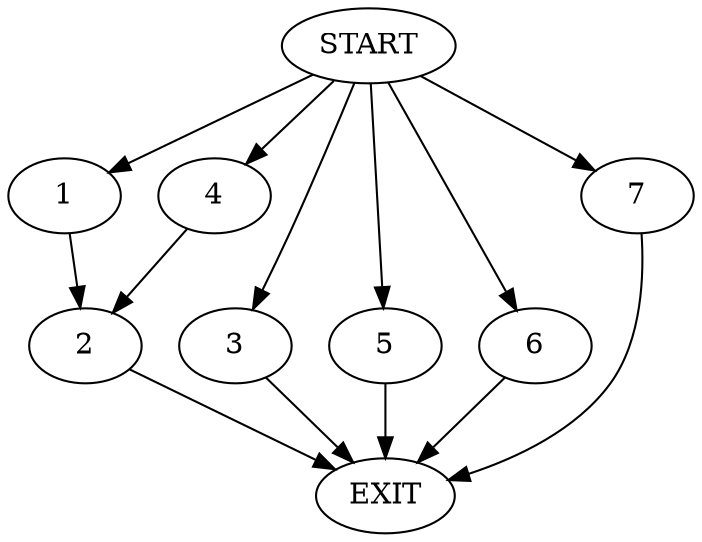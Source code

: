 digraph {
0 [label="START"]
8 [label="EXIT"]
0 -> 1
1 -> 2
2 -> 8
0 -> 3
3 -> 8
0 -> 4
4 -> 2
0 -> 5
5 -> 8
0 -> 6
6 -> 8
0 -> 7
7 -> 8
}
